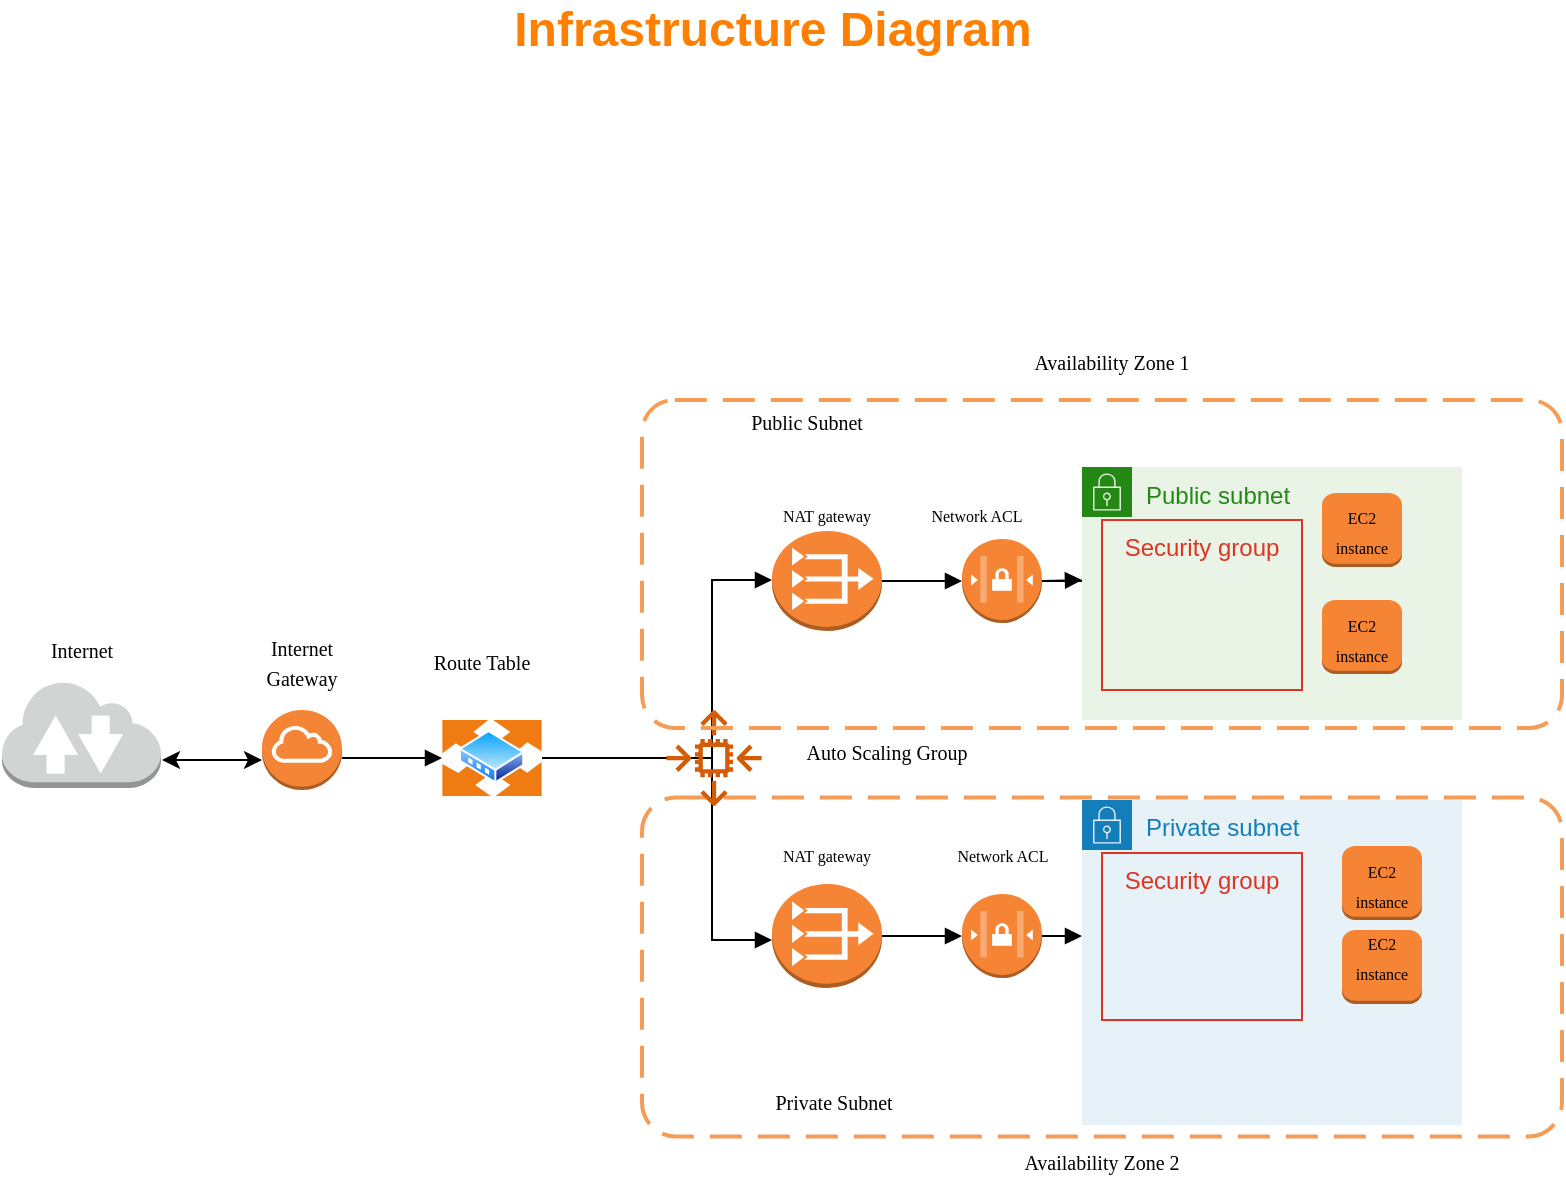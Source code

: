 <mxfile version="18.1.3" type="github">
  <diagram id="OaxhIE-Q87gZ6cyR5LAC" name="Page-1">
    <mxGraphModel dx="981" dy="526" grid="1" gridSize="10" guides="1" tooltips="1" connect="1" arrows="1" fold="1" page="1" pageScale="1" pageWidth="850" pageHeight="1100" math="0" shadow="0">
      <root>
        <mxCell id="0" />
        <mxCell id="1" parent="0" />
        <mxCell id="pzSt6tAUdHUx4kiziMoA-40" value="" style="outlineConnect=0;dashed=0;verticalLabelPosition=bottom;verticalAlign=top;align=center;html=1;shape=mxgraph.aws3.internet_2;fillColor=#D2D3D3;gradientColor=none;" parent="1" vertex="1">
          <mxGeometry x="40" y="550" width="79.5" height="54" as="geometry" />
        </mxCell>
        <mxCell id="pzSt6tAUdHUx4kiziMoA-69" value="" style="edgeStyle=orthogonalEdgeStyle;rounded=0;orthogonalLoop=1;jettySize=auto;html=1;endArrow=block;endFill=1;" parent="1" source="pzSt6tAUdHUx4kiziMoA-46" target="pzSt6tAUdHUx4kiziMoA-47" edge="1">
          <mxGeometry relative="1" as="geometry">
            <Array as="points">
              <mxPoint x="220" y="589" />
              <mxPoint x="220" y="589" />
            </Array>
            <mxPoint x="220" y="588" as="sourcePoint" />
          </mxGeometry>
        </mxCell>
        <mxCell id="pzSt6tAUdHUx4kiziMoA-46" value="" style="outlineConnect=0;dashed=0;verticalLabelPosition=bottom;verticalAlign=top;align=center;html=1;shape=mxgraph.aws3.internet_gateway;fillColor=#F58536;gradientColor=none;" parent="1" vertex="1">
          <mxGeometry x="170" y="565" width="40" height="40" as="geometry" />
        </mxCell>
        <mxCell id="pzSt6tAUdHUx4kiziMoA-70" value="" style="edgeStyle=orthogonalEdgeStyle;rounded=0;orthogonalLoop=1;jettySize=auto;html=1;endArrow=block;endFill=1;" parent="1" source="pzSt6tAUdHUx4kiziMoA-47" target="UaW0zsgc5Sa8PaZ4bMCv-12" edge="1">
          <mxGeometry relative="1" as="geometry">
            <Array as="points">
              <mxPoint x="395" y="589" />
              <mxPoint x="395" y="500" />
            </Array>
            <mxPoint x="420" y="500" as="targetPoint" />
          </mxGeometry>
        </mxCell>
        <mxCell id="pzSt6tAUdHUx4kiziMoA-71" value="" style="edgeStyle=orthogonalEdgeStyle;rounded=0;orthogonalLoop=1;jettySize=auto;html=1;endArrow=block;endFill=1;" parent="1" source="pzSt6tAUdHUx4kiziMoA-47" target="UaW0zsgc5Sa8PaZ4bMCv-11" edge="1">
          <mxGeometry relative="1" as="geometry">
            <Array as="points">
              <mxPoint x="395" y="589" />
              <mxPoint x="395" y="680" />
            </Array>
            <mxPoint x="420" y="680" as="targetPoint" />
          </mxGeometry>
        </mxCell>
        <mxCell id="pzSt6tAUdHUx4kiziMoA-47" value="" style="aspect=fixed;perimeter=ellipsePerimeter;html=1;align=center;shadow=0;dashed=0;spacingTop=3;image;image=img/lib/active_directory/router.svg;" parent="1" vertex="1">
          <mxGeometry x="260" y="570" width="50" height="38" as="geometry" />
        </mxCell>
        <mxCell id="pzSt6tAUdHUx4kiziMoA-74" value="" style="edgeStyle=orthogonalEdgeStyle;rounded=0;orthogonalLoop=1;jettySize=auto;html=1;endArrow=block;endFill=1;exitX=1;exitY=0.5;exitDx=0;exitDy=0;exitPerimeter=0;entryX=0;entryY=0.5;entryDx=0;entryDy=0;entryPerimeter=0;" parent="1" source="UaW0zsgc5Sa8PaZ4bMCv-12" target="pzSt6tAUdHUx4kiziMoA-50" edge="1">
          <mxGeometry relative="1" as="geometry">
            <mxPoint x="520" y="505" as="targetPoint" />
            <mxPoint x="495" y="504.5" as="sourcePoint" />
          </mxGeometry>
        </mxCell>
        <mxCell id="pzSt6tAUdHUx4kiziMoA-76" value="" style="edgeStyle=orthogonalEdgeStyle;rounded=0;orthogonalLoop=1;jettySize=auto;html=1;endArrow=block;endFill=1;entryX=0;entryY=0.5;entryDx=0;entryDy=0;entryPerimeter=0;exitX=1;exitY=0.5;exitDx=0;exitDy=0;exitPerimeter=0;" parent="1" source="UaW0zsgc5Sa8PaZ4bMCv-11" target="pzSt6tAUdHUx4kiziMoA-51" edge="1">
          <mxGeometry relative="1" as="geometry">
            <mxPoint x="496.271" y="678" as="sourcePoint" />
          </mxGeometry>
        </mxCell>
        <mxCell id="pzSt6tAUdHUx4kiziMoA-79" value="" style="edgeStyle=orthogonalEdgeStyle;rounded=0;orthogonalLoop=1;jettySize=auto;html=1;endArrow=block;endFill=1;" parent="1" source="pzSt6tAUdHUx4kiziMoA-50" edge="1">
          <mxGeometry relative="1" as="geometry">
            <mxPoint x="580" y="500" as="targetPoint" />
          </mxGeometry>
        </mxCell>
        <mxCell id="pzSt6tAUdHUx4kiziMoA-50" value="" style="outlineConnect=0;dashed=0;verticalLabelPosition=bottom;verticalAlign=top;align=center;html=1;shape=mxgraph.aws3.network_access_controllist;fillColor=#F58534;gradientColor=none;" parent="1" vertex="1">
          <mxGeometry x="520" y="479.5" width="40" height="42" as="geometry" />
        </mxCell>
        <mxCell id="pzSt6tAUdHUx4kiziMoA-80" value="" style="edgeStyle=orthogonalEdgeStyle;rounded=0;orthogonalLoop=1;jettySize=auto;html=1;endArrow=block;endFill=1;" parent="1" source="pzSt6tAUdHUx4kiziMoA-51" edge="1">
          <mxGeometry relative="1" as="geometry">
            <mxPoint x="580" y="678" as="targetPoint" />
            <Array as="points">
              <mxPoint x="580" y="678" />
              <mxPoint x="580" y="678" />
            </Array>
          </mxGeometry>
        </mxCell>
        <mxCell id="pzSt6tAUdHUx4kiziMoA-51" value="" style="outlineConnect=0;dashed=0;verticalLabelPosition=bottom;verticalAlign=top;align=center;html=1;shape=mxgraph.aws3.network_access_controllist;fillColor=#F58534;gradientColor=none;" parent="1" vertex="1">
          <mxGeometry x="520" y="657" width="40" height="42" as="geometry" />
        </mxCell>
        <mxCell id="pzSt6tAUdHUx4kiziMoA-52" value="Public subnet" style="points=[[0,0],[0.25,0],[0.5,0],[0.75,0],[1,0],[1,0.25],[1,0.5],[1,0.75],[1,1],[0.75,1],[0.5,1],[0.25,1],[0,1],[0,0.75],[0,0.5],[0,0.25]];outlineConnect=0;gradientColor=none;html=1;whiteSpace=wrap;fontSize=12;fontStyle=0;container=1;pointerEvents=0;collapsible=0;recursiveResize=0;shape=mxgraph.aws4.group;grIcon=mxgraph.aws4.group_security_group;grStroke=0;strokeColor=#248814;fillColor=#E9F3E6;verticalAlign=top;align=left;spacingLeft=30;fontColor=#248814;dashed=0;" parent="1" vertex="1">
          <mxGeometry x="580" y="443.5" width="190" height="126.5" as="geometry" />
        </mxCell>
        <mxCell id="pzSt6tAUdHUx4kiziMoA-56" value="" style="outlineConnect=0;dashed=0;verticalLabelPosition=bottom;verticalAlign=top;align=center;html=1;shape=mxgraph.aws3.instance;fillColor=#F58534;gradientColor=none;" parent="pzSt6tAUdHUx4kiziMoA-52" vertex="1">
          <mxGeometry x="120" y="13" width="40" height="37" as="geometry" />
        </mxCell>
        <mxCell id="pzSt6tAUdHUx4kiziMoA-54" value="Security group" style="fillColor=none;strokeColor=#DD3522;verticalAlign=top;fontStyle=0;fontColor=#DD3522;" parent="pzSt6tAUdHUx4kiziMoA-52" vertex="1">
          <mxGeometry x="10" y="26.5" width="100" height="85" as="geometry" />
        </mxCell>
        <mxCell id="UaW0zsgc5Sa8PaZ4bMCv-24" value="" style="outlineConnect=0;dashed=0;verticalLabelPosition=bottom;verticalAlign=top;align=center;html=1;shape=mxgraph.aws3.instance;fillColor=#F58534;gradientColor=none;" parent="pzSt6tAUdHUx4kiziMoA-52" vertex="1">
          <mxGeometry x="120" y="66.5" width="40" height="37" as="geometry" />
        </mxCell>
        <mxCell id="UaW0zsgc5Sa8PaZ4bMCv-25" value="&lt;font face=&quot;Verdana&quot; color=&quot;#000000&quot;&gt;&lt;span style=&quot;font-size: 8px;&quot;&gt;EC2 instance&lt;/span&gt;&lt;/font&gt;" style="text;html=1;strokeColor=none;fillColor=none;align=center;verticalAlign=middle;whiteSpace=wrap;rounded=0;fontColor=#FF4A26;" parent="pzSt6tAUdHUx4kiziMoA-52" vertex="1">
          <mxGeometry x="126.25" y="24" width="27.5" height="15" as="geometry" />
        </mxCell>
        <mxCell id="UaW0zsgc5Sa8PaZ4bMCv-31" value="&lt;font face=&quot;Verdana&quot; color=&quot;#000000&quot;&gt;&lt;span style=&quot;font-size: 8px;&quot;&gt;EC2 instance&lt;/span&gt;&lt;/font&gt;" style="text;html=1;strokeColor=none;fillColor=none;align=center;verticalAlign=middle;whiteSpace=wrap;rounded=0;fontColor=#FF4A26;" parent="pzSt6tAUdHUx4kiziMoA-52" vertex="1">
          <mxGeometry x="126.25" y="77.5" width="27.5" height="15" as="geometry" />
        </mxCell>
        <mxCell id="pzSt6tAUdHUx4kiziMoA-53" value="Private subnet" style="points=[[0,0],[0.25,0],[0.5,0],[0.75,0],[1,0],[1,0.25],[1,0.5],[1,0.75],[1,1],[0.75,1],[0.5,1],[0.25,1],[0,1],[0,0.75],[0,0.5],[0,0.25]];outlineConnect=0;gradientColor=none;html=1;whiteSpace=wrap;fontSize=12;fontStyle=0;container=1;pointerEvents=0;collapsible=0;recursiveResize=0;shape=mxgraph.aws4.group;grIcon=mxgraph.aws4.group_security_group;grStroke=0;strokeColor=#147EBA;fillColor=#E6F2F8;verticalAlign=top;align=left;spacingLeft=30;fontColor=#147EBA;dashed=0;" parent="1" vertex="1">
          <mxGeometry x="580" y="610" width="190" height="162.5" as="geometry" />
        </mxCell>
        <mxCell id="pzSt6tAUdHUx4kiziMoA-55" value="Security group" style="fillColor=none;strokeColor=#DD3522;verticalAlign=top;fontStyle=0;fontColor=#DD3522;" parent="pzSt6tAUdHUx4kiziMoA-53" vertex="1">
          <mxGeometry x="10" y="26.5" width="100" height="83.5" as="geometry" />
        </mxCell>
        <mxCell id="pzSt6tAUdHUx4kiziMoA-59" value="" style="outlineConnect=0;dashed=0;verticalLabelPosition=bottom;verticalAlign=top;align=center;html=1;shape=mxgraph.aws3.instance;fillColor=#F58534;gradientColor=none;" parent="pzSt6tAUdHUx4kiziMoA-53" vertex="1">
          <mxGeometry x="130" y="23" width="40" height="37" as="geometry" />
        </mxCell>
        <mxCell id="UaW0zsgc5Sa8PaZ4bMCv-20" value="" style="outlineConnect=0;dashed=0;verticalLabelPosition=bottom;verticalAlign=top;align=center;html=1;shape=mxgraph.aws3.instance;fillColor=#F58534;gradientColor=none;" parent="pzSt6tAUdHUx4kiziMoA-53" vertex="1">
          <mxGeometry x="130" y="65" width="40" height="37" as="geometry" />
        </mxCell>
        <mxCell id="UaW0zsgc5Sa8PaZ4bMCv-32" value="&lt;font face=&quot;Verdana&quot; color=&quot;#000000&quot;&gt;&lt;span style=&quot;font-size: 8px;&quot;&gt;EC2 instance&lt;/span&gt;&lt;/font&gt;" style="text;html=1;strokeColor=none;fillColor=none;align=center;verticalAlign=middle;whiteSpace=wrap;rounded=0;fontColor=#FF4A26;" parent="pzSt6tAUdHUx4kiziMoA-53" vertex="1">
          <mxGeometry x="136.25" y="34" width="27.5" height="15" as="geometry" />
        </mxCell>
        <mxCell id="UaW0zsgc5Sa8PaZ4bMCv-33" value="&lt;font face=&quot;Verdana&quot; color=&quot;#000000&quot;&gt;&lt;span style=&quot;font-size: 8px;&quot;&gt;EC2 instance&lt;/span&gt;&lt;/font&gt;" style="text;html=1;strokeColor=none;fillColor=none;align=center;verticalAlign=middle;whiteSpace=wrap;rounded=0;fontColor=#FF4A26;" parent="pzSt6tAUdHUx4kiziMoA-53" vertex="1">
          <mxGeometry x="136.25" y="72" width="27.5" height="12.5" as="geometry" />
        </mxCell>
        <object label="" id="pzSt6tAUdHUx4kiziMoA-82">
          <mxCell style="rounded=1;arcSize=10;dashed=1;strokeColor=#F59D56;fillColor=none;gradientColor=none;dashPattern=8 4;strokeWidth=2;" parent="pzSt6tAUdHUx4kiziMoA-53" vertex="1">
            <mxGeometry x="-220" y="-1.25" width="460" height="169.5" as="geometry" />
          </mxCell>
        </object>
        <mxCell id="UaW0zsgc5Sa8PaZ4bMCv-10" value="&lt;font color=&quot;#000000&quot; style=&quot;font-size: 10px;&quot; face=&quot;Verdana&quot;&gt;Private Subnet&lt;/font&gt;" style="text;html=1;strokeColor=none;fillColor=none;align=center;verticalAlign=middle;whiteSpace=wrap;rounded=0;fontColor=#FF4A26;" parent="pzSt6tAUdHUx4kiziMoA-53" vertex="1">
          <mxGeometry x="-180" y="140" width="111.5" height="22.5" as="geometry" />
        </mxCell>
        <mxCell id="pzSt6tAUdHUx4kiziMoA-63" value="" style="endArrow=classic;startArrow=classic;html=1;rounded=0;" parent="1" edge="1">
          <mxGeometry width="50" height="50" relative="1" as="geometry">
            <mxPoint x="120" y="590" as="sourcePoint" />
            <mxPoint x="170" y="590" as="targetPoint" />
            <Array as="points" />
          </mxGeometry>
        </mxCell>
        <mxCell id="UaW0zsgc5Sa8PaZ4bMCv-1" value="" style="sketch=0;outlineConnect=0;fontColor=#232F3E;gradientColor=none;fillColor=#D45B07;strokeColor=none;dashed=0;verticalLabelPosition=bottom;verticalAlign=top;align=center;html=1;fontSize=12;fontStyle=0;aspect=fixed;pointerEvents=1;shape=mxgraph.aws4.auto_scaling2;" parent="1" vertex="1">
          <mxGeometry x="372" y="565" width="48" height="48" as="geometry" />
        </mxCell>
        <mxCell id="pzSt6tAUdHUx4kiziMoA-83" value="" style="rounded=1;arcSize=10;dashed=1;strokeColor=#F59D56;fillColor=none;gradientColor=none;dashPattern=8 4;strokeWidth=2;" parent="1" vertex="1">
          <mxGeometry x="360" y="410" width="460" height="164" as="geometry" />
        </mxCell>
        <mxCell id="UaW0zsgc5Sa8PaZ4bMCv-2" value="&lt;font&gt;Infrastructure Diagram&lt;/font&gt;" style="text;strokeColor=none;fillColor=none;html=1;fontSize=24;fontStyle=1;verticalAlign=middle;align=center;fontColor=#FF8000;" parent="1" vertex="1">
          <mxGeometry x="284" y="210" width="281.5" height="30" as="geometry" />
        </mxCell>
        <mxCell id="UaW0zsgc5Sa8PaZ4bMCv-3" value="&lt;font color=&quot;#000000&quot; style=&quot;font-size: 10px;&quot; face=&quot;Verdana&quot;&gt;Internet&lt;/font&gt;" style="text;html=1;strokeColor=none;fillColor=none;align=center;verticalAlign=middle;whiteSpace=wrap;rounded=0;fontColor=#FF4A26;" parent="1" vertex="1">
          <mxGeometry x="49.75" y="520" width="60" height="30" as="geometry" />
        </mxCell>
        <mxCell id="UaW0zsgc5Sa8PaZ4bMCv-6" value="&lt;font color=&quot;#000000&quot; style=&quot;font-size: 10px;&quot; face=&quot;Verdana&quot;&gt;Internet Gateway&lt;/font&gt;" style="text;html=1;strokeColor=none;fillColor=none;align=center;verticalAlign=middle;whiteSpace=wrap;rounded=0;fontColor=#FF4A26;" parent="1" vertex="1">
          <mxGeometry x="160" y="525.5" width="60" height="30" as="geometry" />
        </mxCell>
        <mxCell id="UaW0zsgc5Sa8PaZ4bMCv-7" value="&lt;font color=&quot;#000000&quot; style=&quot;font-size: 10px;&quot; face=&quot;Verdana&quot;&gt;Route Table&lt;/font&gt;" style="text;html=1;strokeColor=none;fillColor=none;align=center;verticalAlign=middle;whiteSpace=wrap;rounded=0;fontColor=#FF4A26;" parent="1" vertex="1">
          <mxGeometry x="250" y="525.5" width="60" height="30" as="geometry" />
        </mxCell>
        <mxCell id="UaW0zsgc5Sa8PaZ4bMCv-8" value="&lt;font color=&quot;#000000&quot; style=&quot;font-size: 10px;&quot; face=&quot;Verdana&quot;&gt;Auto Scaling Group&lt;/font&gt;" style="text;html=1;strokeColor=none;fillColor=none;align=center;verticalAlign=middle;whiteSpace=wrap;rounded=0;fontColor=#FF4A26;" parent="1" vertex="1">
          <mxGeometry x="425" y="581" width="115" height="9" as="geometry" />
        </mxCell>
        <mxCell id="UaW0zsgc5Sa8PaZ4bMCv-9" value="&lt;font color=&quot;#000000&quot; style=&quot;font-size: 10px;&quot; face=&quot;Verdana&quot;&gt;Public Subnet&lt;/font&gt;" style="text;html=1;strokeColor=none;fillColor=none;align=center;verticalAlign=middle;whiteSpace=wrap;rounded=0;fontColor=#FF4A26;" parent="1" vertex="1">
          <mxGeometry x="405" y="410" width="75" height="22.5" as="geometry" />
        </mxCell>
        <mxCell id="UaW0zsgc5Sa8PaZ4bMCv-11" value="" style="outlineConnect=0;dashed=0;verticalLabelPosition=bottom;verticalAlign=top;align=center;html=1;shape=mxgraph.aws3.vpc_nat_gateway;fillColor=#F58534;gradientColor=none;fontFamily=Verdana;fontSize=10;fontColor=#FF8000;" parent="1" vertex="1">
          <mxGeometry x="425" y="652" width="55" height="52" as="geometry" />
        </mxCell>
        <mxCell id="UaW0zsgc5Sa8PaZ4bMCv-12" value="" style="outlineConnect=0;dashed=0;verticalLabelPosition=bottom;verticalAlign=top;align=center;html=1;shape=mxgraph.aws3.vpc_nat_gateway;fillColor=#F58534;gradientColor=none;fontFamily=Verdana;fontSize=10;fontColor=#FF8000;" parent="1" vertex="1">
          <mxGeometry x="425" y="475.5" width="55" height="50" as="geometry" />
        </mxCell>
        <mxCell id="UaW0zsgc5Sa8PaZ4bMCv-13" value="&lt;font face=&quot;Verdana&quot; color=&quot;#000000&quot;&gt;&lt;span style=&quot;font-size: 8px;&quot;&gt;NAT gateway&lt;/span&gt;&lt;/font&gt;" style="text;html=1;strokeColor=none;fillColor=none;align=center;verticalAlign=middle;whiteSpace=wrap;rounded=0;fontColor=#FF4A26;" parent="1" vertex="1">
          <mxGeometry x="425" y="630" width="55" height="13" as="geometry" />
        </mxCell>
        <mxCell id="UaW0zsgc5Sa8PaZ4bMCv-14" value="&lt;font face=&quot;Verdana&quot; color=&quot;#000000&quot;&gt;&lt;span style=&quot;font-size: 8px;&quot;&gt;Network ACL&lt;/span&gt;&lt;/font&gt;" style="text;html=1;strokeColor=none;fillColor=none;align=center;verticalAlign=middle;whiteSpace=wrap;rounded=0;fontColor=#FF4A26;" parent="1" vertex="1">
          <mxGeometry x="507.5" y="630" width="65" height="13" as="geometry" />
        </mxCell>
        <mxCell id="UaW0zsgc5Sa8PaZ4bMCv-15" value="&lt;font face=&quot;Verdana&quot; color=&quot;#000000&quot;&gt;&lt;span style=&quot;font-size: 8px;&quot;&gt;NAT gateway&lt;/span&gt;&lt;/font&gt;" style="text;html=1;strokeColor=none;fillColor=none;align=center;verticalAlign=middle;whiteSpace=wrap;rounded=0;fontColor=#FF4A26;" parent="1" vertex="1">
          <mxGeometry x="425" y="460" width="55" height="13" as="geometry" />
        </mxCell>
        <mxCell id="UaW0zsgc5Sa8PaZ4bMCv-16" value="&lt;font face=&quot;Verdana&quot; color=&quot;#000000&quot;&gt;&lt;span style=&quot;font-size: 8px;&quot;&gt;Network ACL&lt;/span&gt;&lt;/font&gt;" style="text;html=1;strokeColor=none;fillColor=none;align=center;verticalAlign=middle;whiteSpace=wrap;rounded=0;fontColor=#FF4A26;" parent="1" vertex="1">
          <mxGeometry x="495" y="460" width="65" height="13" as="geometry" />
        </mxCell>
        <mxCell id="UaW0zsgc5Sa8PaZ4bMCv-35" value="&lt;font color=&quot;#000000&quot; style=&quot;font-size: 10px;&quot; face=&quot;Verdana&quot;&gt;Availability Zone 1&lt;/font&gt;" style="text;html=1;strokeColor=none;fillColor=none;align=center;verticalAlign=middle;whiteSpace=wrap;rounded=0;fontColor=#FF4A26;" parent="1" vertex="1">
          <mxGeometry x="540" y="380" width="110" height="22.5" as="geometry" />
        </mxCell>
        <mxCell id="UaW0zsgc5Sa8PaZ4bMCv-36" value="&lt;font color=&quot;#000000&quot; style=&quot;font-size: 10px;&quot; face=&quot;Verdana&quot;&gt;Availability Zone 2&lt;/font&gt;" style="text;html=1;strokeColor=none;fillColor=none;align=center;verticalAlign=middle;whiteSpace=wrap;rounded=0;fontColor=#FF4A26;" parent="1" vertex="1">
          <mxGeometry x="535" y="780" width="110" height="22.5" as="geometry" />
        </mxCell>
      </root>
    </mxGraphModel>
  </diagram>
</mxfile>

